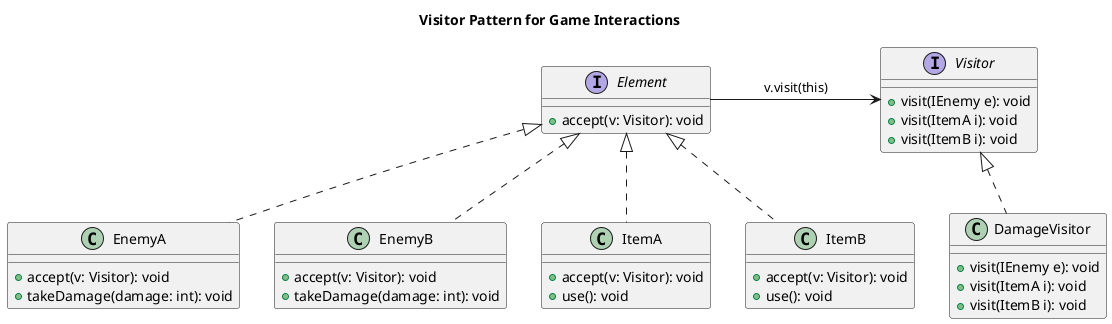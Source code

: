 @startuml
title Visitor Pattern for Game Interactions




interface Visitor {
    + visit(IEnemy e): void
    + visit(ItemA i): void
    + visit(ItemB i): void
}

interface Element {
    + accept(v: Visitor): void
}

class EnemyA implements Element {
    + accept(v: Visitor): void
    + takeDamage(damage: int): void
}

class EnemyB implements Element {
    + accept(v: Visitor): void
    + takeDamage(damage: int): void
}

class ItemA implements Element {
    + accept(v: Visitor): void
    + use(): void
}

class ItemB implements Element {
    + accept(v: Visitor): void
    + use(): void
}

class DamageVisitor implements Visitor {
    + visit(IEnemy e): void
    + visit(ItemA i): void
    + visit(ItemB i): void
}

Element -> Visitor : v.visit(this)

@enduml
